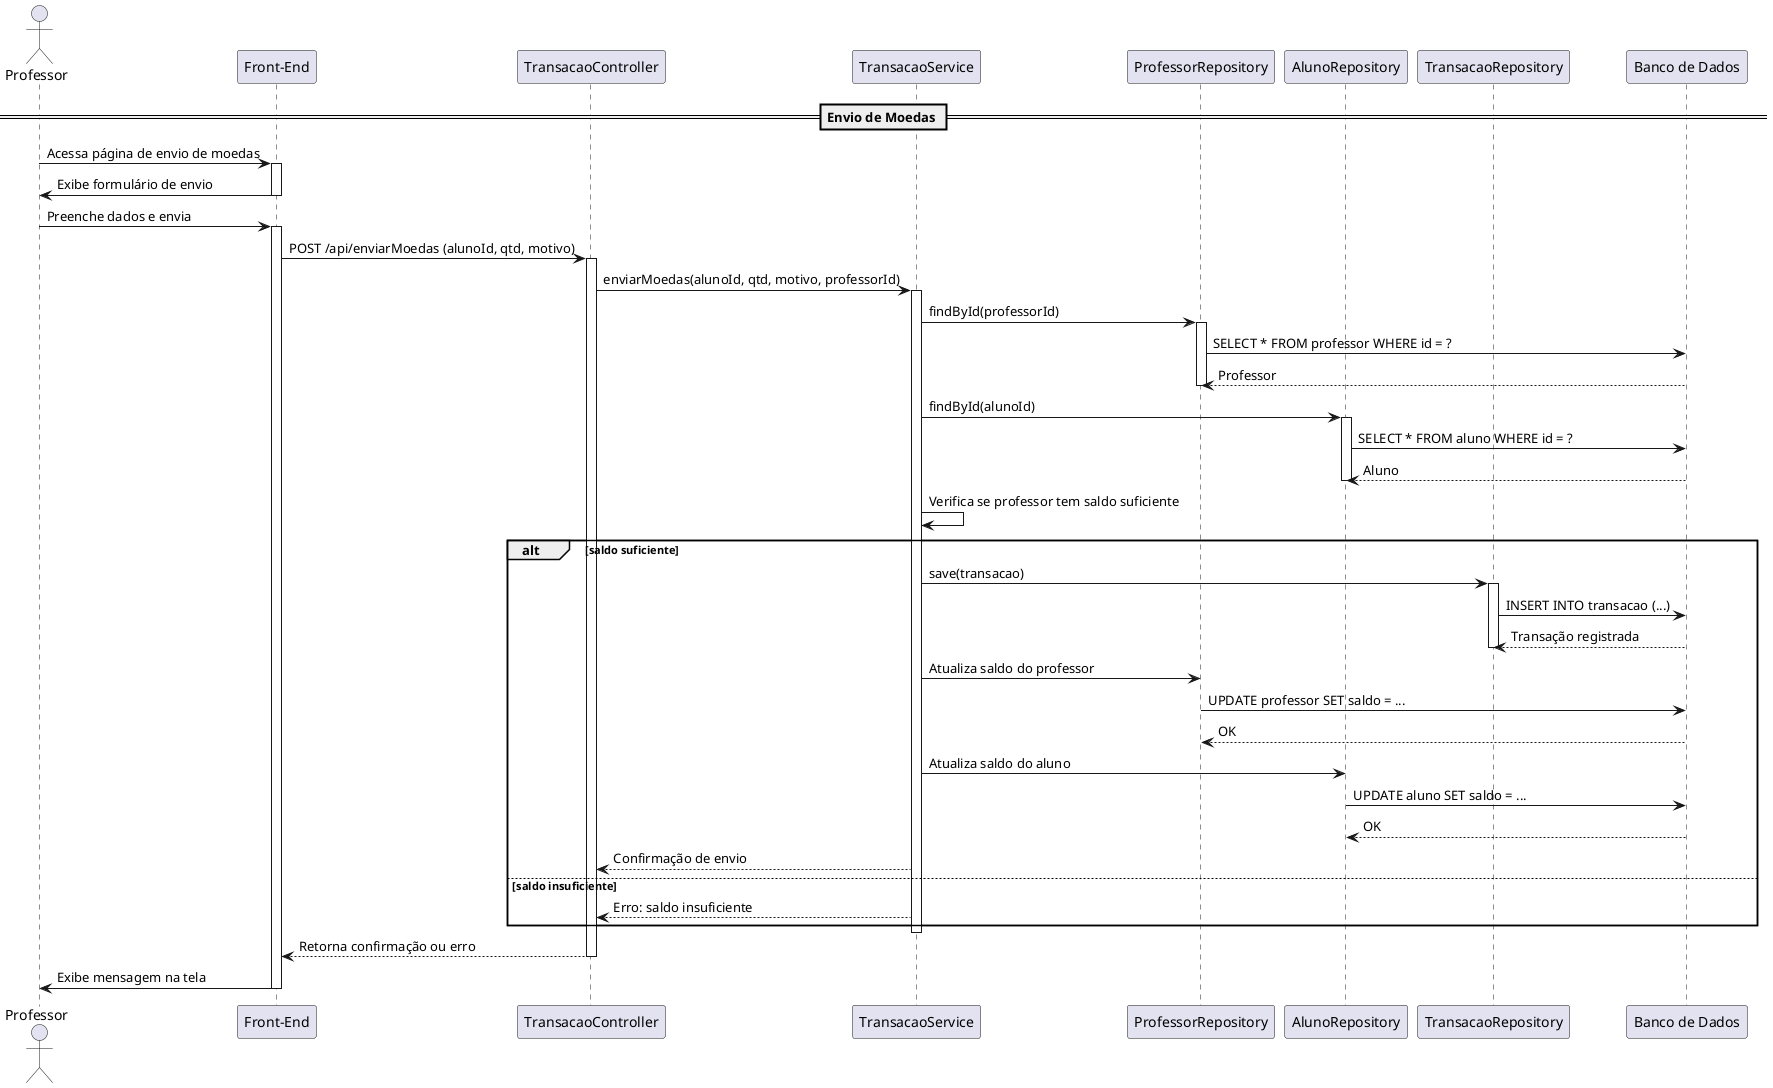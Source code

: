 @startuml
actor Professor as P
participant "Front-End" as FE
participant "TransacaoController" as TC
participant "TransacaoService" as TS
participant "ProfessorRepository" as PR
participant "AlunoRepository" as AR
participant "TransacaoRepository" as TR
participant "Banco de Dados" as DB

== Envio de Moedas ==

P -> FE: Acessa página de envio de moedas
activate FE
FE -> P: Exibe formulário de envio
deactivate FE

P -> FE: Preenche dados e envia
activate FE
FE -> TC: POST /api/enviarMoedas (alunoId, qtd, motivo)
activate TC

TC -> TS: enviarMoedas(alunoId, qtd, motivo, professorId)
activate TS

TS -> PR: findById(professorId)
activate PR
PR -> DB: SELECT * FROM professor WHERE id = ?
DB --> PR: Professor
deactivate PR

TS -> AR: findById(alunoId)
activate AR
AR -> DB: SELECT * FROM aluno WHERE id = ?
DB --> AR: Aluno
deactivate AR

TS -> TS: Verifica se professor tem saldo suficiente

alt saldo suficiente
    TS -> TR: save(transacao)
    activate TR
    TR -> DB: INSERT INTO transacao (...)
    DB --> TR: Transação registrada
    deactivate TR

    TS -> PR: Atualiza saldo do professor
    PR -> DB: UPDATE professor SET saldo = ...
    DB --> PR: OK

    TS -> AR: Atualiza saldo do aluno
    AR -> DB: UPDATE aluno SET saldo = ...
    DB --> AR: OK

    TS --> TC: Confirmação de envio
else saldo insuficiente
    TS --> TC: Erro: saldo insuficiente
end
deactivate TS

TC --> FE: Retorna confirmação ou erro
deactivate TC

FE -> P: Exibe mensagem na tela
deactivate FE
@enduml
